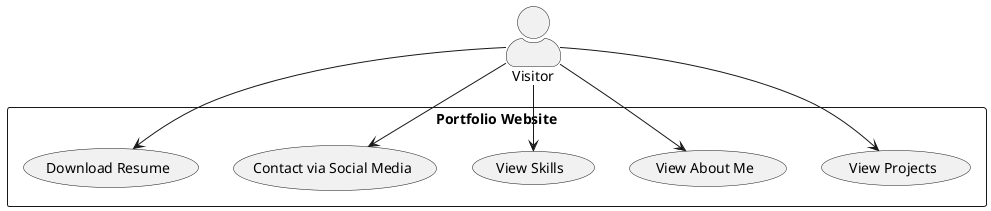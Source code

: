 @startuml Portfolio Website Use Cases

skinparam actorStyle awesome
skinparam usecaseStyle awesome
skinparam backgroundColor transparent
skinparam handwritten false

actor "Visitor" as visitor

rectangle "Portfolio Website" {
  usecase "View Projects" as UC1
  usecase "View About Me" as UC2
  usecase "View Skills" as UC3
  usecase "Contact via Social Media" as UC4
  usecase "Download Resume" as UC5
}

visitor --> UC1
visitor --> UC2
visitor --> UC3
visitor --> UC4
visitor --> UC5

@enduml 